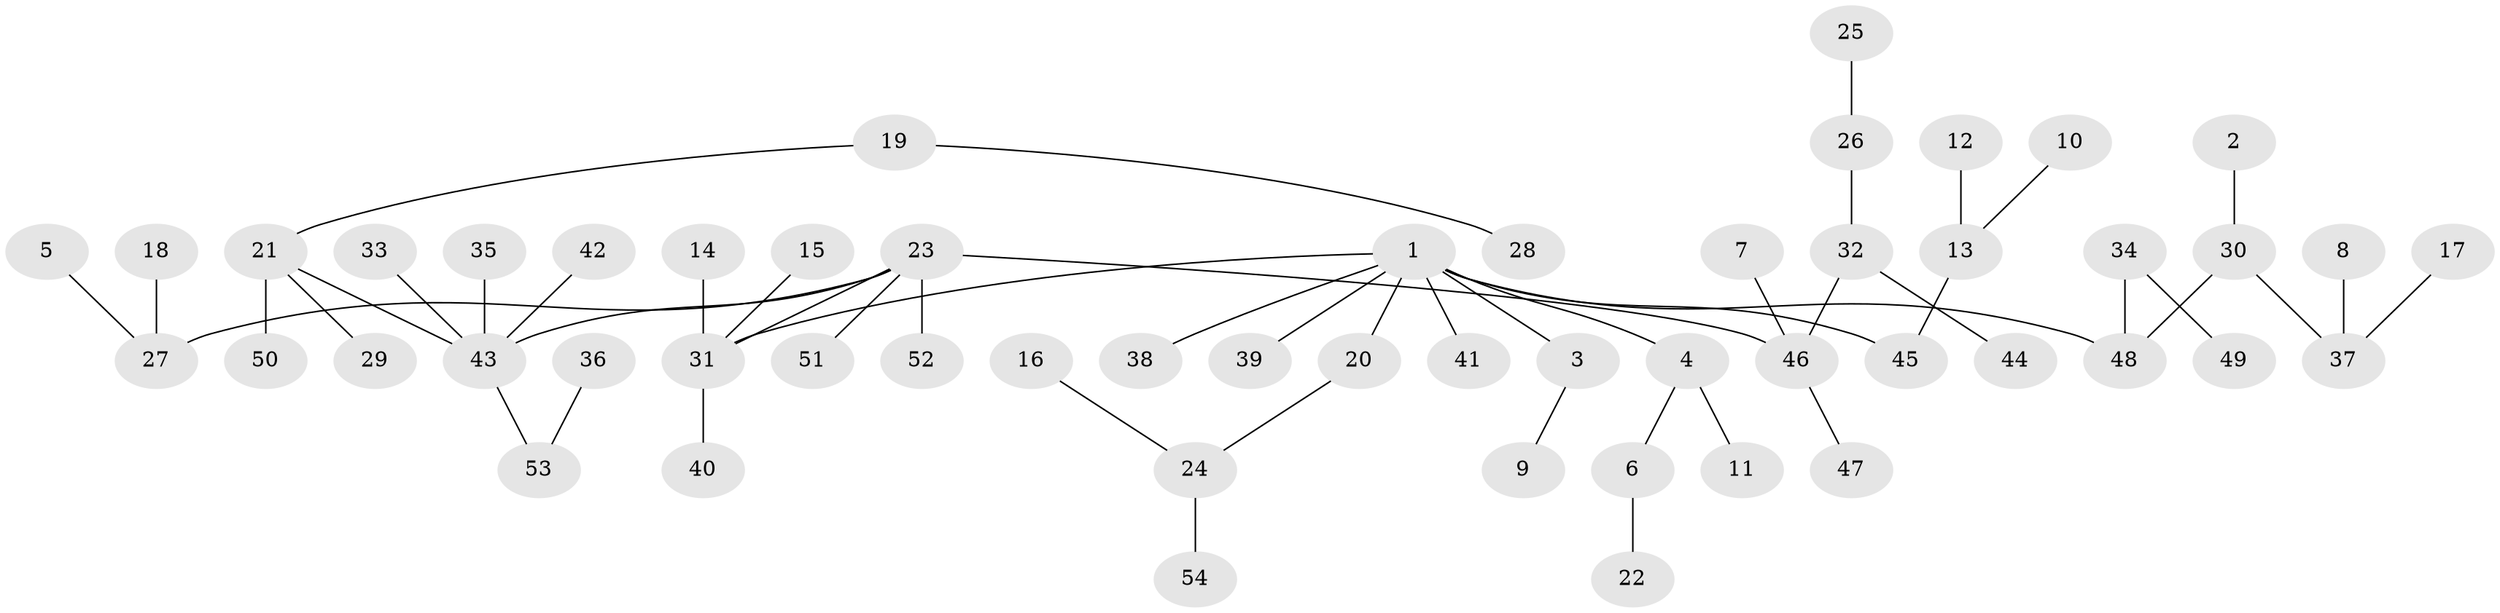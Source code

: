 // original degree distribution, {5: 0.037037037037037035, 6: 0.009259259259259259, 4: 0.07407407407407407, 3: 0.12037037037037036, 2: 0.26851851851851855, 7: 0.009259259259259259, 1: 0.48148148148148145}
// Generated by graph-tools (version 1.1) at 2025/26/03/09/25 03:26:32]
// undirected, 54 vertices, 53 edges
graph export_dot {
graph [start="1"]
  node [color=gray90,style=filled];
  1;
  2;
  3;
  4;
  5;
  6;
  7;
  8;
  9;
  10;
  11;
  12;
  13;
  14;
  15;
  16;
  17;
  18;
  19;
  20;
  21;
  22;
  23;
  24;
  25;
  26;
  27;
  28;
  29;
  30;
  31;
  32;
  33;
  34;
  35;
  36;
  37;
  38;
  39;
  40;
  41;
  42;
  43;
  44;
  45;
  46;
  47;
  48;
  49;
  50;
  51;
  52;
  53;
  54;
  1 -- 3 [weight=1.0];
  1 -- 4 [weight=1.0];
  1 -- 20 [weight=1.0];
  1 -- 31 [weight=1.0];
  1 -- 38 [weight=1.0];
  1 -- 39 [weight=1.0];
  1 -- 41 [weight=1.0];
  1 -- 45 [weight=1.0];
  1 -- 48 [weight=1.0];
  2 -- 30 [weight=1.0];
  3 -- 9 [weight=1.0];
  4 -- 6 [weight=1.0];
  4 -- 11 [weight=1.0];
  5 -- 27 [weight=1.0];
  6 -- 22 [weight=1.0];
  7 -- 46 [weight=1.0];
  8 -- 37 [weight=1.0];
  10 -- 13 [weight=1.0];
  12 -- 13 [weight=1.0];
  13 -- 45 [weight=1.0];
  14 -- 31 [weight=1.0];
  15 -- 31 [weight=1.0];
  16 -- 24 [weight=1.0];
  17 -- 37 [weight=1.0];
  18 -- 27 [weight=1.0];
  19 -- 21 [weight=1.0];
  19 -- 28 [weight=1.0];
  20 -- 24 [weight=1.0];
  21 -- 29 [weight=1.0];
  21 -- 43 [weight=1.0];
  21 -- 50 [weight=1.0];
  23 -- 27 [weight=1.0];
  23 -- 31 [weight=1.0];
  23 -- 43 [weight=1.0];
  23 -- 46 [weight=1.0];
  23 -- 51 [weight=1.0];
  23 -- 52 [weight=1.0];
  24 -- 54 [weight=1.0];
  25 -- 26 [weight=1.0];
  26 -- 32 [weight=1.0];
  30 -- 37 [weight=1.0];
  30 -- 48 [weight=1.0];
  31 -- 40 [weight=1.0];
  32 -- 44 [weight=1.0];
  32 -- 46 [weight=1.0];
  33 -- 43 [weight=1.0];
  34 -- 48 [weight=1.0];
  34 -- 49 [weight=1.0];
  35 -- 43 [weight=1.0];
  36 -- 53 [weight=1.0];
  42 -- 43 [weight=1.0];
  43 -- 53 [weight=1.0];
  46 -- 47 [weight=1.0];
}
